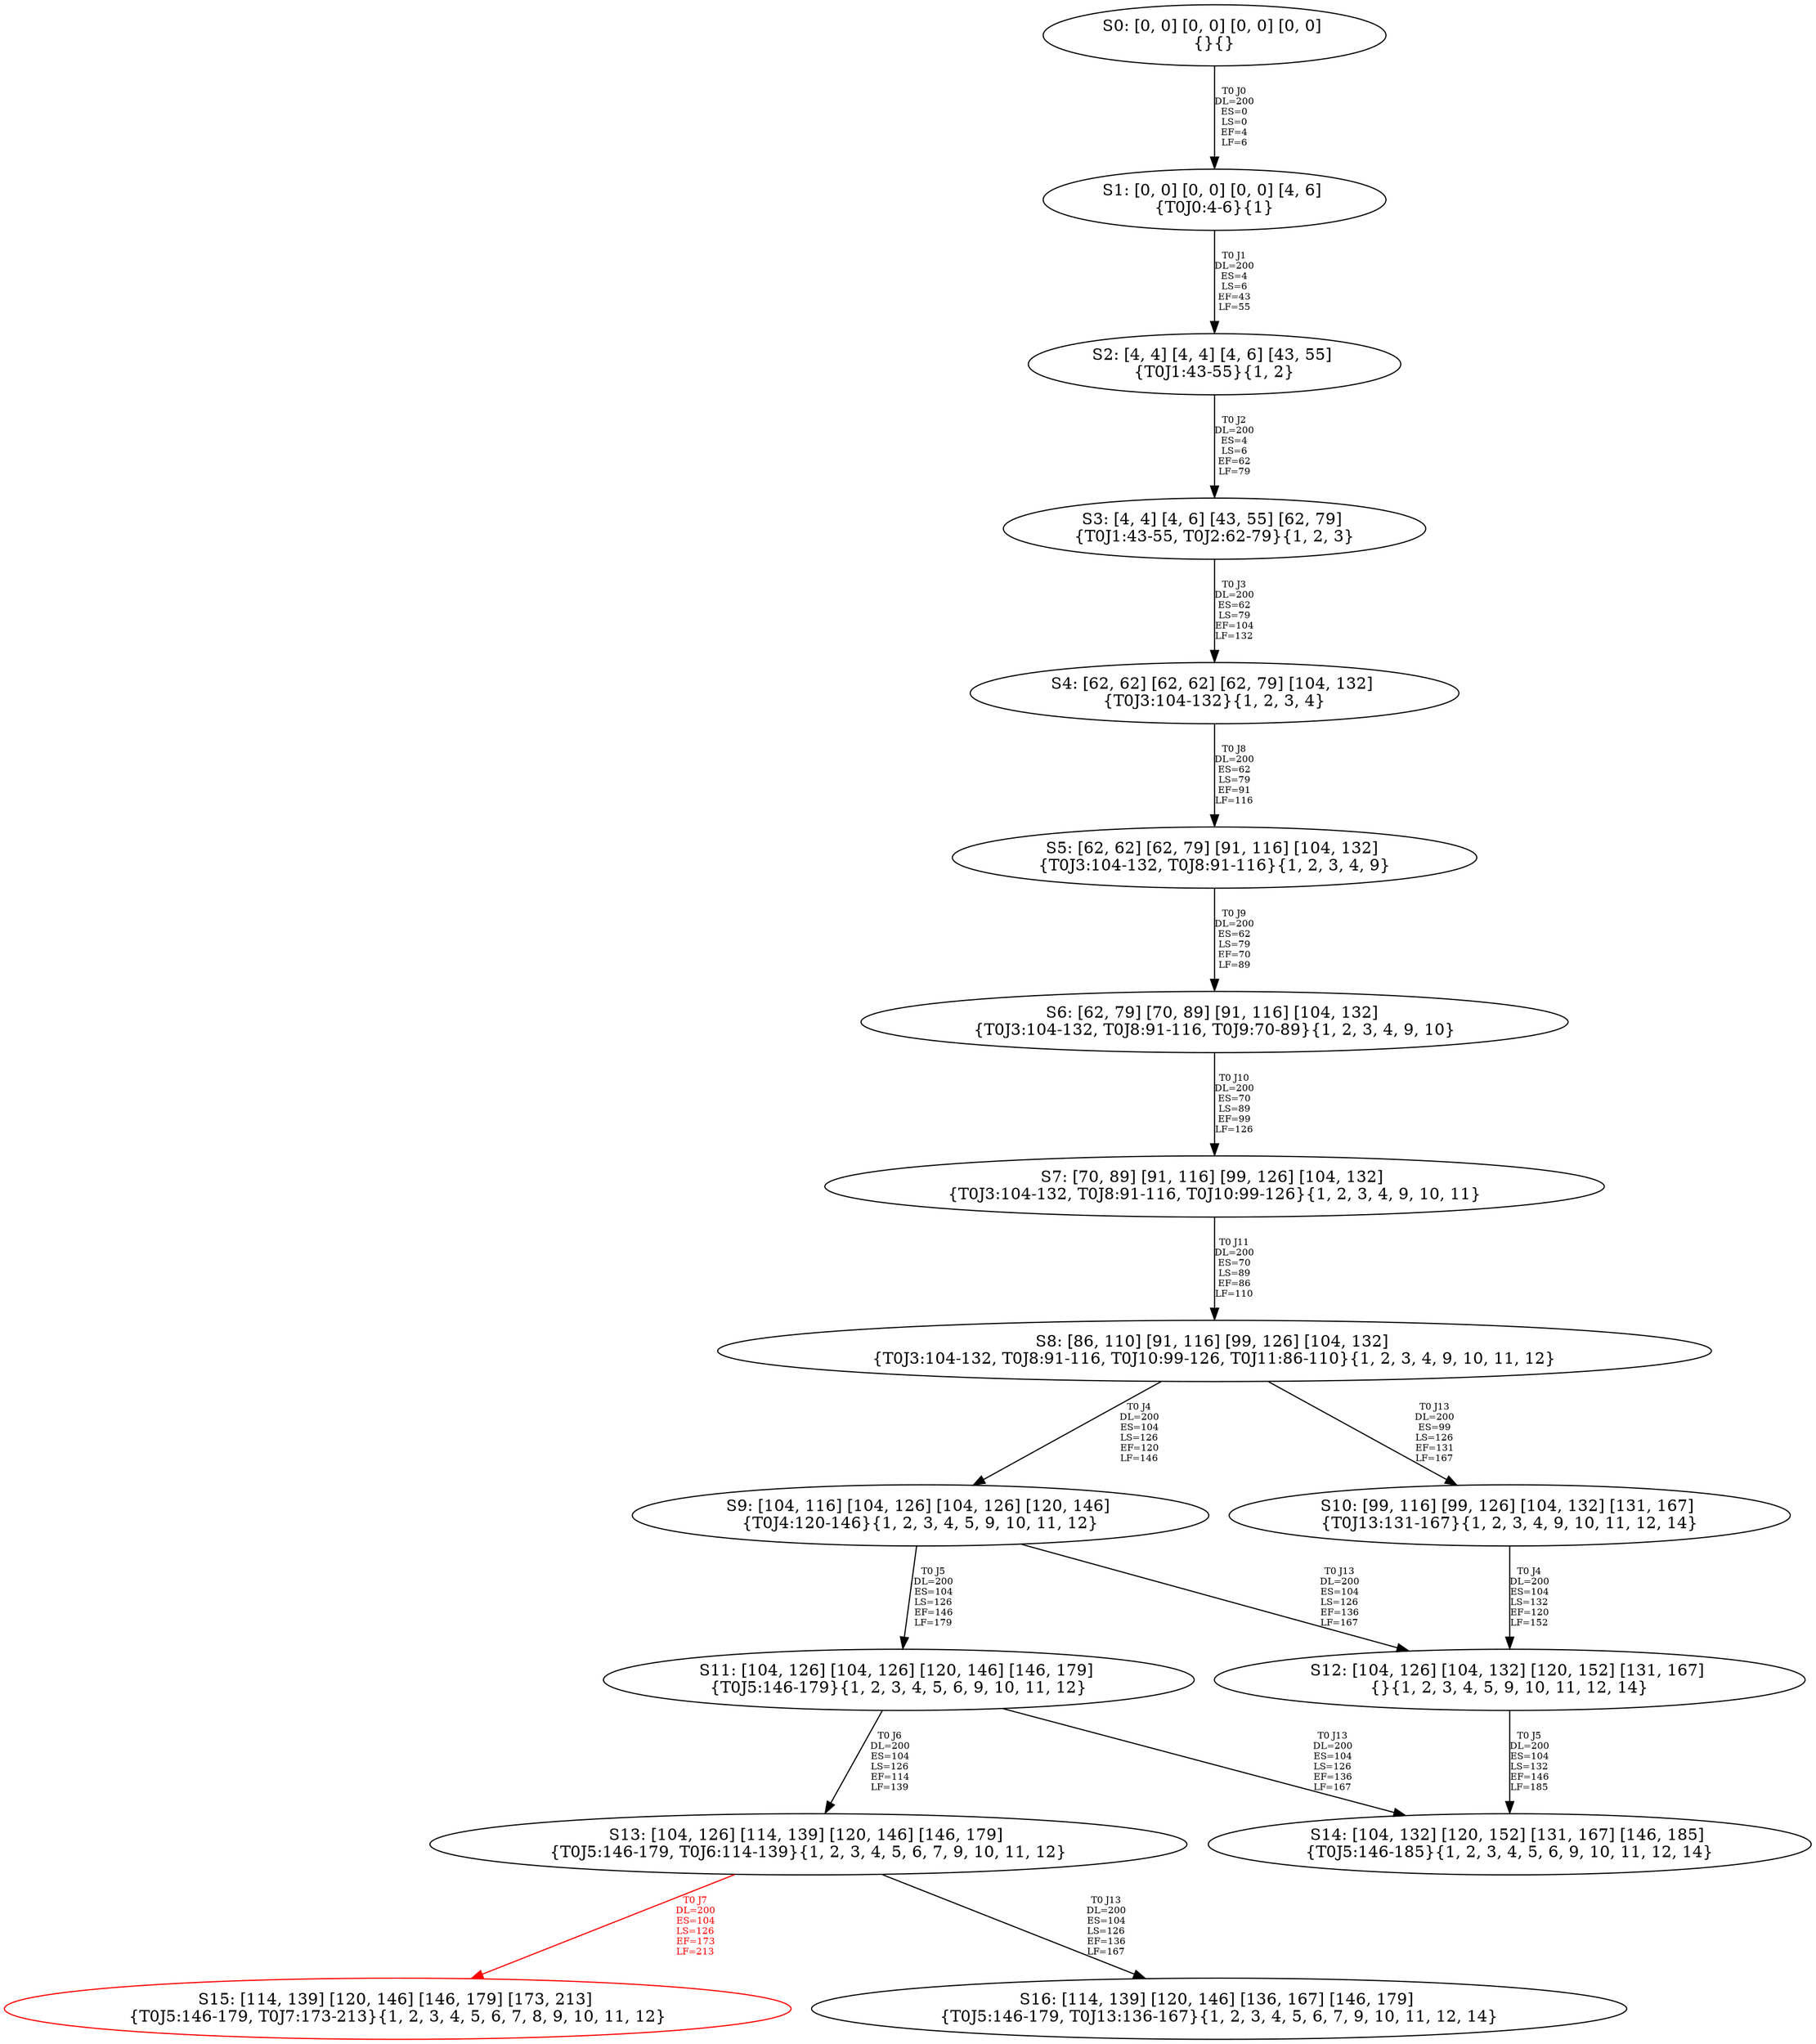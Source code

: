 digraph {
	S0[label="S0: [0, 0] [0, 0] [0, 0] [0, 0] \n{}{}"];
	S1[label="S1: [0, 0] [0, 0] [0, 0] [4, 6] \n{T0J0:4-6}{1}"];
	S2[label="S2: [4, 4] [4, 4] [4, 6] [43, 55] \n{T0J1:43-55}{1, 2}"];
	S3[label="S3: [4, 4] [4, 6] [43, 55] [62, 79] \n{T0J1:43-55, T0J2:62-79}{1, 2, 3}"];
	S4[label="S4: [62, 62] [62, 62] [62, 79] [104, 132] \n{T0J3:104-132}{1, 2, 3, 4}"];
	S5[label="S5: [62, 62] [62, 79] [91, 116] [104, 132] \n{T0J3:104-132, T0J8:91-116}{1, 2, 3, 4, 9}"];
	S6[label="S6: [62, 79] [70, 89] [91, 116] [104, 132] \n{T0J3:104-132, T0J8:91-116, T0J9:70-89}{1, 2, 3, 4, 9, 10}"];
	S7[label="S7: [70, 89] [91, 116] [99, 126] [104, 132] \n{T0J3:104-132, T0J8:91-116, T0J10:99-126}{1, 2, 3, 4, 9, 10, 11}"];
	S8[label="S8: [86, 110] [91, 116] [99, 126] [104, 132] \n{T0J3:104-132, T0J8:91-116, T0J10:99-126, T0J11:86-110}{1, 2, 3, 4, 9, 10, 11, 12}"];
	S9[label="S9: [104, 116] [104, 126] [104, 126] [120, 146] \n{T0J4:120-146}{1, 2, 3, 4, 5, 9, 10, 11, 12}"];
	S10[label="S10: [99, 116] [99, 126] [104, 132] [131, 167] \n{T0J13:131-167}{1, 2, 3, 4, 9, 10, 11, 12, 14}"];
	S11[label="S11: [104, 126] [104, 126] [120, 146] [146, 179] \n{T0J5:146-179}{1, 2, 3, 4, 5, 6, 9, 10, 11, 12}"];
	S12[label="S12: [104, 126] [104, 132] [120, 152] [131, 167] \n{}{1, 2, 3, 4, 5, 9, 10, 11, 12, 14}"];
	S13[label="S13: [104, 126] [114, 139] [120, 146] [146, 179] \n{T0J5:146-179, T0J6:114-139}{1, 2, 3, 4, 5, 6, 7, 9, 10, 11, 12}"];
	S14[label="S14: [104, 132] [120, 152] [131, 167] [146, 185] \n{T0J5:146-185}{1, 2, 3, 4, 5, 6, 9, 10, 11, 12, 14}"];
	S15[label="S15: [114, 139] [120, 146] [146, 179] [173, 213] \n{T0J5:146-179, T0J7:173-213}{1, 2, 3, 4, 5, 6, 7, 8, 9, 10, 11, 12}"];
	S16[label="S16: [114, 139] [120, 146] [136, 167] [146, 179] \n{T0J5:146-179, T0J13:136-167}{1, 2, 3, 4, 5, 6, 7, 9, 10, 11, 12, 14}"];
	S0 -> S1[label="T0 J0\nDL=200\nES=0\nLS=0\nEF=4\nLF=6",fontsize=8];
	S1 -> S2[label="T0 J1\nDL=200\nES=4\nLS=6\nEF=43\nLF=55",fontsize=8];
	S2 -> S3[label="T0 J2\nDL=200\nES=4\nLS=6\nEF=62\nLF=79",fontsize=8];
	S3 -> S4[label="T0 J3\nDL=200\nES=62\nLS=79\nEF=104\nLF=132",fontsize=8];
	S4 -> S5[label="T0 J8\nDL=200\nES=62\nLS=79\nEF=91\nLF=116",fontsize=8];
	S5 -> S6[label="T0 J9\nDL=200\nES=62\nLS=79\nEF=70\nLF=89",fontsize=8];
	S6 -> S7[label="T0 J10\nDL=200\nES=70\nLS=89\nEF=99\nLF=126",fontsize=8];
	S7 -> S8[label="T0 J11\nDL=200\nES=70\nLS=89\nEF=86\nLF=110",fontsize=8];
	S8 -> S9[label="T0 J4\nDL=200\nES=104\nLS=126\nEF=120\nLF=146",fontsize=8];
	S8 -> S10[label="T0 J13\nDL=200\nES=99\nLS=126\nEF=131\nLF=167",fontsize=8];
	S9 -> S11[label="T0 J5\nDL=200\nES=104\nLS=126\nEF=146\nLF=179",fontsize=8];
	S9 -> S12[label="T0 J13\nDL=200\nES=104\nLS=126\nEF=136\nLF=167",fontsize=8];
	S10 -> S12[label="T0 J4\nDL=200\nES=104\nLS=132\nEF=120\nLF=152",fontsize=8];
	S11 -> S13[label="T0 J6\nDL=200\nES=104\nLS=126\nEF=114\nLF=139",fontsize=8];
	S11 -> S14[label="T0 J13\nDL=200\nES=104\nLS=126\nEF=136\nLF=167",fontsize=8];
	S12 -> S14[label="T0 J5\nDL=200\nES=104\nLS=132\nEF=146\nLF=185",fontsize=8];
	S13 -> S15[label="T0 J7\nDL=200\nES=104\nLS=126\nEF=173\nLF=213",color=Red,fontcolor=Red,fontsize=8];
S15[color=Red];
	S13 -> S16[label="T0 J13\nDL=200\nES=104\nLS=126\nEF=136\nLF=167",fontsize=8];
}
